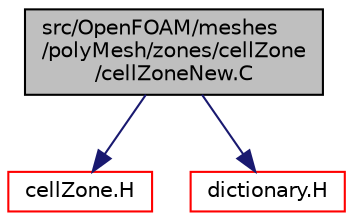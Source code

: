 digraph "src/OpenFOAM/meshes/polyMesh/zones/cellZone/cellZoneNew.C"
{
  bgcolor="transparent";
  edge [fontname="Helvetica",fontsize="10",labelfontname="Helvetica",labelfontsize="10"];
  node [fontname="Helvetica",fontsize="10",shape=record];
  Node0 [label="src/OpenFOAM/meshes\l/polyMesh/zones/cellZone\l/cellZoneNew.C",height=0.2,width=0.4,color="black", fillcolor="grey75", style="filled", fontcolor="black"];
  Node0 -> Node1 [color="midnightblue",fontsize="10",style="solid",fontname="Helvetica"];
  Node1 [label="cellZone.H",height=0.2,width=0.4,color="red",URL="$a12545.html"];
  Node0 -> Node69 [color="midnightblue",fontsize="10",style="solid",fontname="Helvetica"];
  Node69 [label="dictionary.H",height=0.2,width=0.4,color="red",URL="$a09506.html"];
}
